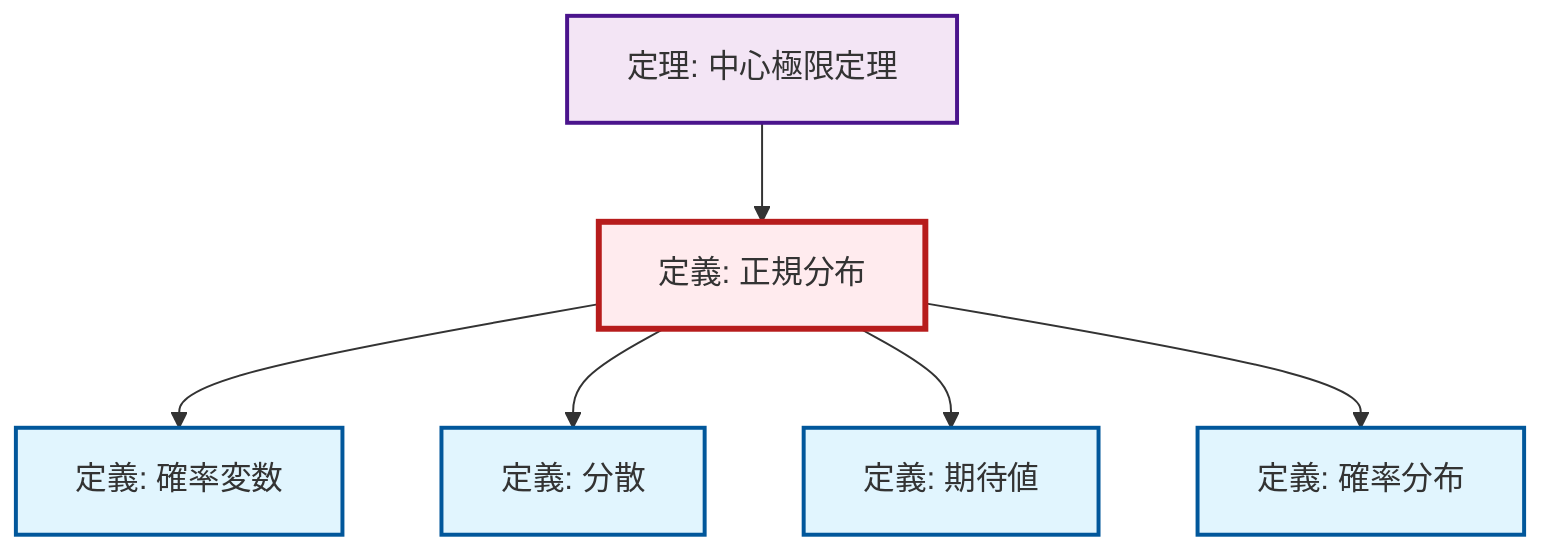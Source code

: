 graph TD
    classDef definition fill:#e1f5fe,stroke:#01579b,stroke-width:2px
    classDef theorem fill:#f3e5f5,stroke:#4a148c,stroke-width:2px
    classDef axiom fill:#fff3e0,stroke:#e65100,stroke-width:2px
    classDef example fill:#e8f5e9,stroke:#1b5e20,stroke-width:2px
    classDef current fill:#ffebee,stroke:#b71c1c,stroke-width:3px
    def-expectation["定義: 期待値"]:::definition
    thm-central-limit["定理: 中心極限定理"]:::theorem
    def-variance["定義: 分散"]:::definition
    def-normal-distribution["定義: 正規分布"]:::definition
    def-random-variable["定義: 確率変数"]:::definition
    def-probability-distribution["定義: 確率分布"]:::definition
    thm-central-limit --> def-normal-distribution
    def-normal-distribution --> def-random-variable
    def-normal-distribution --> def-variance
    def-normal-distribution --> def-expectation
    def-normal-distribution --> def-probability-distribution
    class def-normal-distribution current